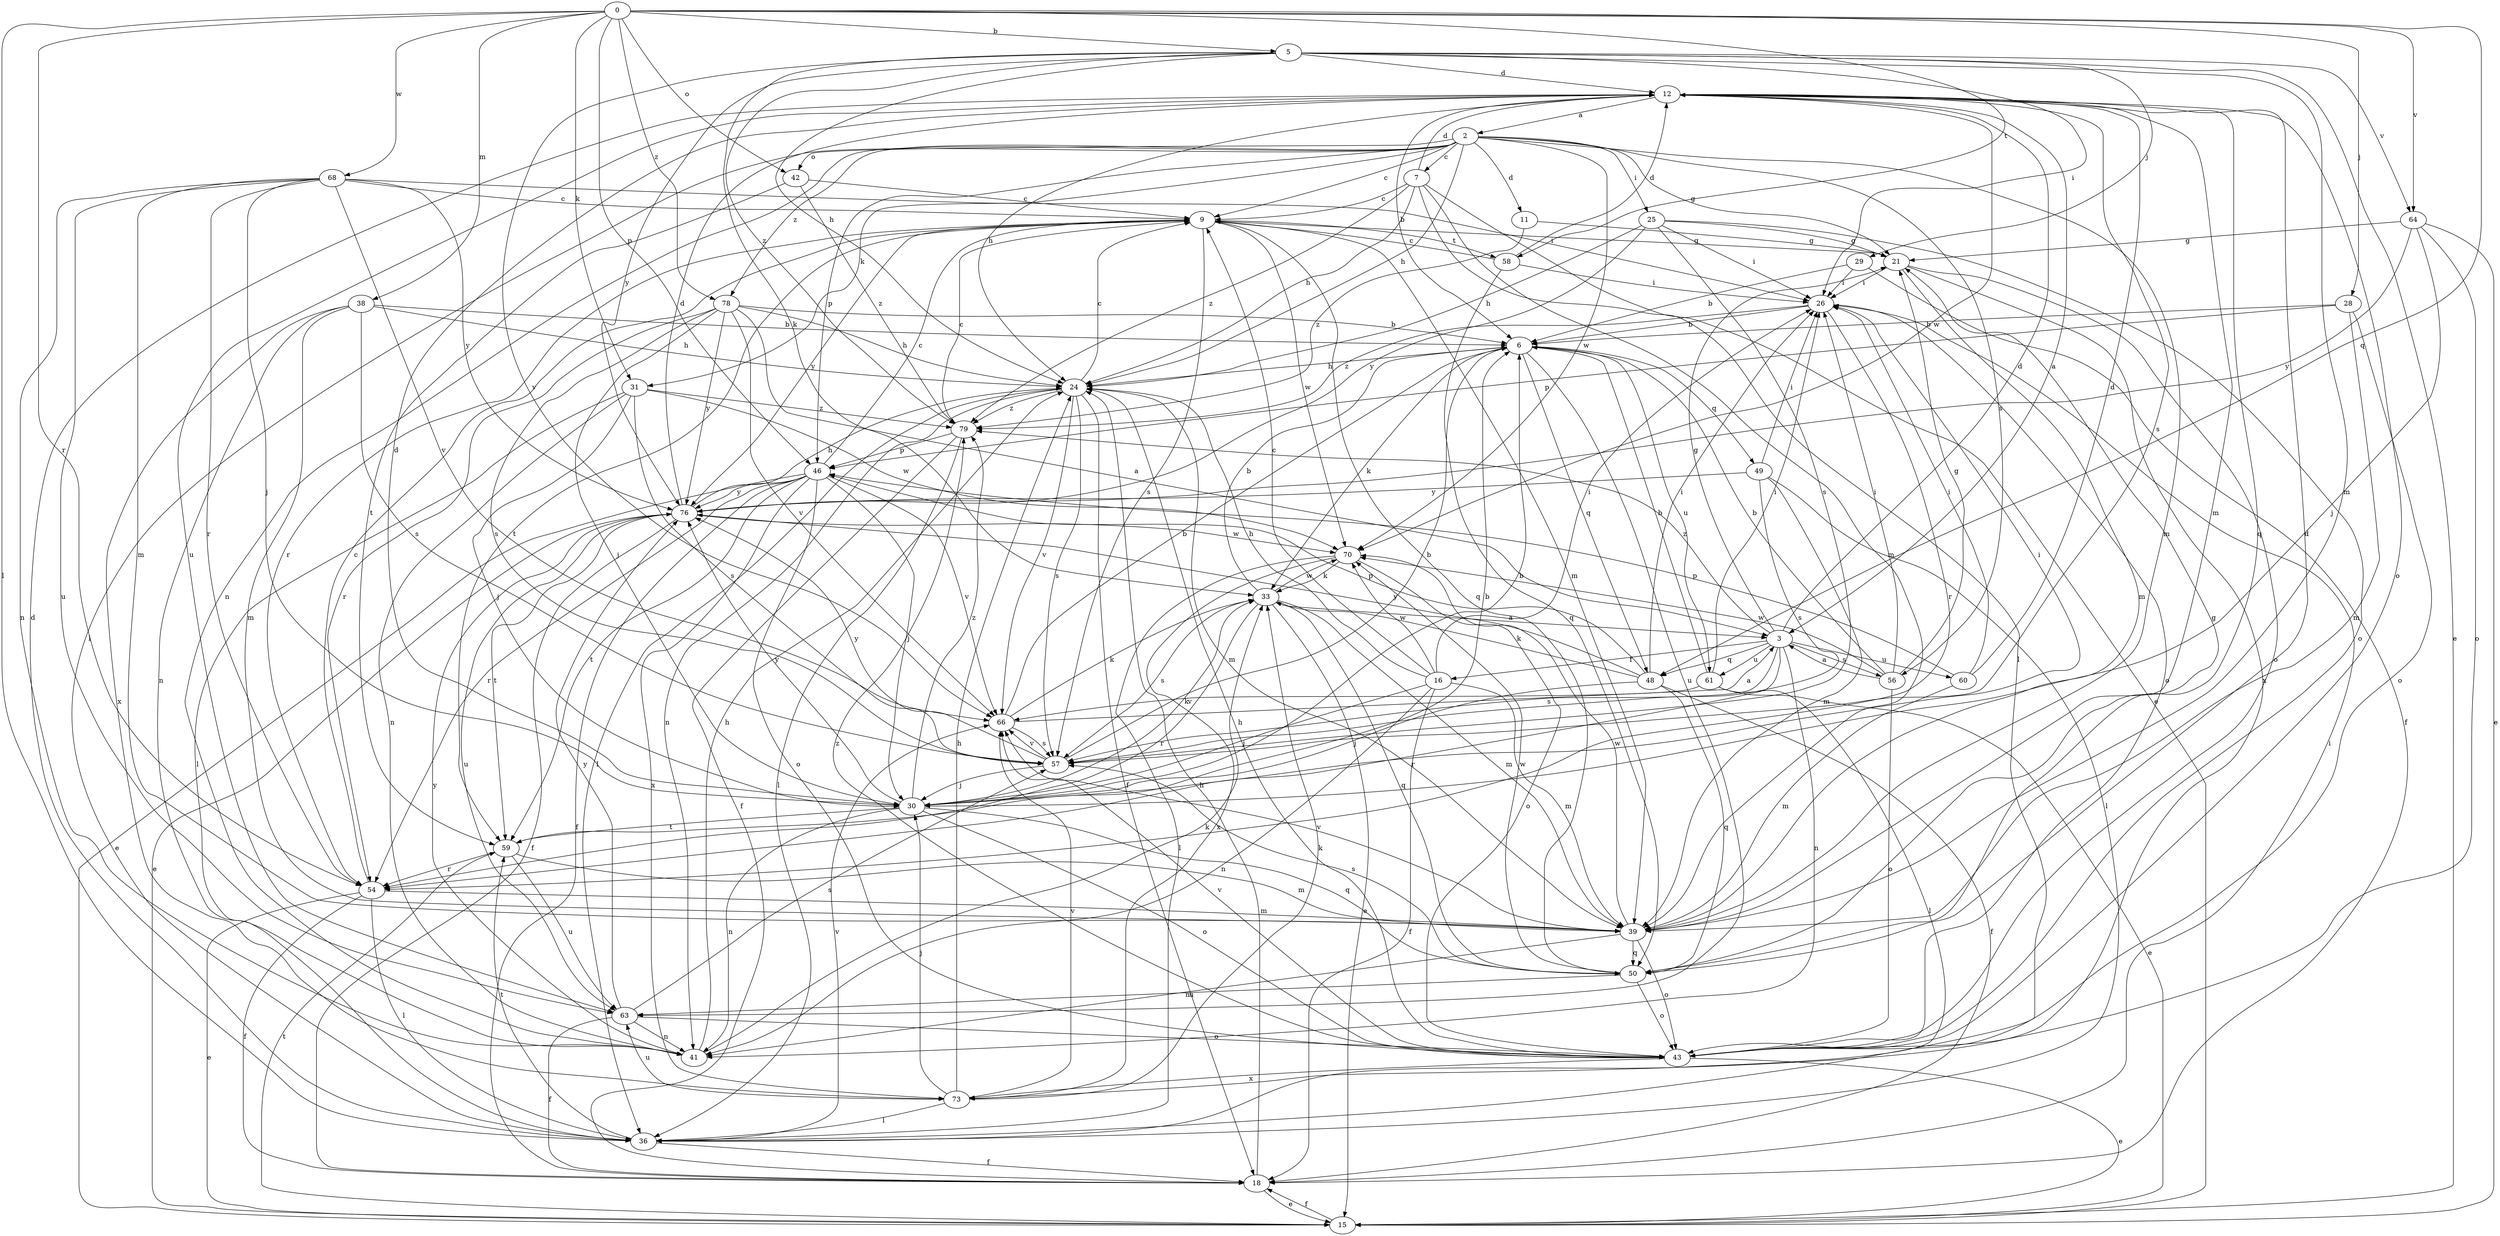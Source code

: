 strict digraph  {
0;
2;
3;
5;
6;
7;
9;
11;
12;
15;
16;
18;
21;
24;
25;
26;
28;
29;
30;
31;
33;
36;
38;
39;
41;
42;
43;
46;
48;
49;
50;
54;
56;
57;
58;
59;
60;
61;
63;
64;
66;
68;
70;
73;
76;
78;
79;
0 -> 5  [label=b];
0 -> 28  [label=j];
0 -> 31  [label=k];
0 -> 36  [label=l];
0 -> 38  [label=m];
0 -> 42  [label=o];
0 -> 46  [label=p];
0 -> 48  [label=q];
0 -> 54  [label=r];
0 -> 58  [label=t];
0 -> 64  [label=v];
0 -> 68  [label=w];
0 -> 78  [label=z];
2 -> 7  [label=c];
2 -> 9  [label=c];
2 -> 11  [label=d];
2 -> 21  [label=g];
2 -> 24  [label=h];
2 -> 25  [label=i];
2 -> 31  [label=k];
2 -> 36  [label=l];
2 -> 39  [label=m];
2 -> 41  [label=n];
2 -> 42  [label=o];
2 -> 46  [label=p];
2 -> 56  [label=s];
2 -> 70  [label=w];
2 -> 78  [label=z];
3 -> 12  [label=d];
3 -> 16  [label=f];
3 -> 21  [label=g];
3 -> 41  [label=n];
3 -> 48  [label=q];
3 -> 54  [label=r];
3 -> 56  [label=s];
3 -> 57  [label=s];
3 -> 60  [label=u];
3 -> 61  [label=u];
3 -> 79  [label=z];
5 -> 12  [label=d];
5 -> 15  [label=e];
5 -> 24  [label=h];
5 -> 26  [label=i];
5 -> 29  [label=j];
5 -> 33  [label=k];
5 -> 39  [label=m];
5 -> 64  [label=v];
5 -> 66  [label=v];
5 -> 76  [label=y];
5 -> 79  [label=z];
6 -> 24  [label=h];
6 -> 33  [label=k];
6 -> 48  [label=q];
6 -> 49  [label=q];
6 -> 61  [label=u];
6 -> 63  [label=u];
7 -> 9  [label=c];
7 -> 12  [label=d];
7 -> 15  [label=e];
7 -> 24  [label=h];
7 -> 36  [label=l];
7 -> 39  [label=m];
7 -> 79  [label=z];
9 -> 21  [label=g];
9 -> 39  [label=m];
9 -> 50  [label=q];
9 -> 54  [label=r];
9 -> 57  [label=s];
9 -> 58  [label=t];
9 -> 59  [label=t];
9 -> 70  [label=w];
9 -> 76  [label=y];
11 -> 21  [label=g];
11 -> 79  [label=z];
12 -> 2  [label=a];
12 -> 3  [label=a];
12 -> 6  [label=b];
12 -> 24  [label=h];
12 -> 39  [label=m];
12 -> 43  [label=o];
12 -> 50  [label=q];
12 -> 57  [label=s];
12 -> 63  [label=u];
12 -> 70  [label=w];
15 -> 18  [label=f];
15 -> 59  [label=t];
16 -> 9  [label=c];
16 -> 18  [label=f];
16 -> 24  [label=h];
16 -> 26  [label=i];
16 -> 30  [label=j];
16 -> 39  [label=m];
16 -> 41  [label=n];
16 -> 70  [label=w];
18 -> 15  [label=e];
18 -> 24  [label=h];
18 -> 26  [label=i];
21 -> 26  [label=i];
21 -> 39  [label=m];
21 -> 43  [label=o];
21 -> 73  [label=x];
24 -> 9  [label=c];
24 -> 18  [label=f];
24 -> 36  [label=l];
24 -> 39  [label=m];
24 -> 41  [label=n];
24 -> 57  [label=s];
24 -> 66  [label=v];
24 -> 79  [label=z];
25 -> 21  [label=g];
25 -> 24  [label=h];
25 -> 26  [label=i];
25 -> 43  [label=o];
25 -> 57  [label=s];
25 -> 76  [label=y];
26 -> 6  [label=b];
26 -> 43  [label=o];
26 -> 54  [label=r];
26 -> 79  [label=z];
28 -> 6  [label=b];
28 -> 39  [label=m];
28 -> 43  [label=o];
28 -> 46  [label=p];
29 -> 6  [label=b];
29 -> 18  [label=f];
29 -> 26  [label=i];
30 -> 6  [label=b];
30 -> 12  [label=d];
30 -> 26  [label=i];
30 -> 33  [label=k];
30 -> 41  [label=n];
30 -> 43  [label=o];
30 -> 50  [label=q];
30 -> 59  [label=t];
30 -> 76  [label=y];
30 -> 79  [label=z];
31 -> 30  [label=j];
31 -> 36  [label=l];
31 -> 41  [label=n];
31 -> 57  [label=s];
31 -> 70  [label=w];
31 -> 79  [label=z];
33 -> 3  [label=a];
33 -> 6  [label=b];
33 -> 15  [label=e];
33 -> 39  [label=m];
33 -> 50  [label=q];
33 -> 54  [label=r];
33 -> 57  [label=s];
33 -> 70  [label=w];
36 -> 12  [label=d];
36 -> 18  [label=f];
36 -> 59  [label=t];
36 -> 66  [label=v];
38 -> 6  [label=b];
38 -> 24  [label=h];
38 -> 39  [label=m];
38 -> 41  [label=n];
38 -> 57  [label=s];
38 -> 73  [label=x];
39 -> 41  [label=n];
39 -> 43  [label=o];
39 -> 50  [label=q];
39 -> 66  [label=v];
39 -> 70  [label=w];
41 -> 24  [label=h];
41 -> 33  [label=k];
41 -> 76  [label=y];
42 -> 9  [label=c];
42 -> 59  [label=t];
42 -> 79  [label=z];
43 -> 15  [label=e];
43 -> 24  [label=h];
43 -> 66  [label=v];
43 -> 73  [label=x];
43 -> 79  [label=z];
46 -> 9  [label=c];
46 -> 15  [label=e];
46 -> 18  [label=f];
46 -> 30  [label=j];
46 -> 43  [label=o];
46 -> 54  [label=r];
46 -> 59  [label=t];
46 -> 66  [label=v];
46 -> 73  [label=x];
46 -> 76  [label=y];
48 -> 18  [label=f];
48 -> 26  [label=i];
48 -> 30  [label=j];
48 -> 33  [label=k];
48 -> 46  [label=p];
48 -> 50  [label=q];
48 -> 76  [label=y];
49 -> 26  [label=i];
49 -> 36  [label=l];
49 -> 39  [label=m];
49 -> 57  [label=s];
49 -> 76  [label=y];
50 -> 12  [label=d];
50 -> 21  [label=g];
50 -> 43  [label=o];
50 -> 57  [label=s];
50 -> 63  [label=u];
50 -> 70  [label=w];
54 -> 9  [label=c];
54 -> 15  [label=e];
54 -> 18  [label=f];
54 -> 36  [label=l];
54 -> 39  [label=m];
56 -> 3  [label=a];
56 -> 6  [label=b];
56 -> 21  [label=g];
56 -> 26  [label=i];
56 -> 43  [label=o];
56 -> 70  [label=w];
57 -> 6  [label=b];
57 -> 30  [label=j];
57 -> 66  [label=v];
57 -> 76  [label=y];
58 -> 9  [label=c];
58 -> 12  [label=d];
58 -> 26  [label=i];
58 -> 50  [label=q];
59 -> 6  [label=b];
59 -> 39  [label=m];
59 -> 54  [label=r];
59 -> 63  [label=u];
60 -> 12  [label=d];
60 -> 26  [label=i];
60 -> 39  [label=m];
60 -> 46  [label=p];
61 -> 6  [label=b];
61 -> 15  [label=e];
61 -> 26  [label=i];
61 -> 36  [label=l];
61 -> 66  [label=v];
63 -> 18  [label=f];
63 -> 41  [label=n];
63 -> 43  [label=o];
63 -> 57  [label=s];
63 -> 76  [label=y];
64 -> 15  [label=e];
64 -> 21  [label=g];
64 -> 30  [label=j];
64 -> 43  [label=o];
64 -> 76  [label=y];
66 -> 3  [label=a];
66 -> 6  [label=b];
66 -> 33  [label=k];
66 -> 57  [label=s];
68 -> 9  [label=c];
68 -> 26  [label=i];
68 -> 30  [label=j];
68 -> 39  [label=m];
68 -> 41  [label=n];
68 -> 54  [label=r];
68 -> 63  [label=u];
68 -> 66  [label=v];
68 -> 76  [label=y];
70 -> 33  [label=k];
70 -> 36  [label=l];
70 -> 43  [label=o];
70 -> 73  [label=x];
73 -> 24  [label=h];
73 -> 30  [label=j];
73 -> 33  [label=k];
73 -> 36  [label=l];
73 -> 63  [label=u];
73 -> 66  [label=v];
76 -> 12  [label=d];
76 -> 15  [label=e];
76 -> 18  [label=f];
76 -> 24  [label=h];
76 -> 59  [label=t];
76 -> 63  [label=u];
76 -> 70  [label=w];
78 -> 3  [label=a];
78 -> 6  [label=b];
78 -> 24  [label=h];
78 -> 30  [label=j];
78 -> 54  [label=r];
78 -> 57  [label=s];
78 -> 66  [label=v];
78 -> 76  [label=y];
79 -> 9  [label=c];
79 -> 18  [label=f];
79 -> 36  [label=l];
79 -> 46  [label=p];
}
